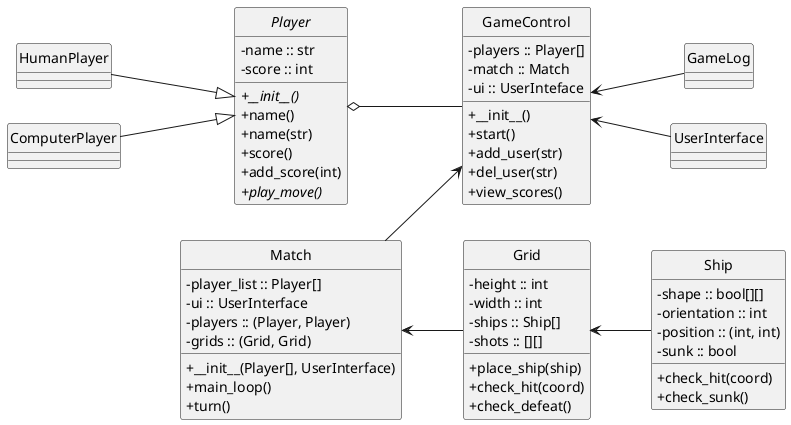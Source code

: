 @startuml battleship_class_diagram

skinparam classAttributeIconSize 0
left to right direction
hide circle

class GameControl {
    - players :: Player[]
    - match :: Match
    - ui :: UserInteface
    + __init__()
    + start()
    + add_user(str)
    + del_user(str)
    + view_scores()
}

class Grid {
    - height :: int
    - width :: int
    - ships :: Ship[]
    - shots :: [][]
    + place_ship(ship)
    + check_hit(coord)
    + check_defeat()
}
class Match {
    - player_list :: Player[]
    - ui :: UserInterface
    - players :: (Player, Player) {field} 
    - grids :: (Grid, Grid) {field}
    + __init__(Player[], UserInterface)
    + main_loop()
    + turn()
}
abstract class Player {
    - name :: str
    - score :: int
    + __init__() {abstract}
    + name()
    + name(str)
    + score()
    + add_score(int)
    + play_move() {abstract}
}

class Ship {
    - shape :: bool[][]
    - orientation :: int
    - position :: (int, int) {field}
    - sunk :: bool
    + check_hit(coord)
    + check_sunk()
}

class GameLog {}
class UserInterface {}
class HumanPlayer {}
class ComputerPlayer {}

GameControl <-- GameLog
GameControl <-- UserInterface

Player o-- GameControl

HumanPlayer --|> Player
ComputerPlayer --|> Player

Match --> GameControl
Match <-- Grid

Grid <-- Ship

@enduml